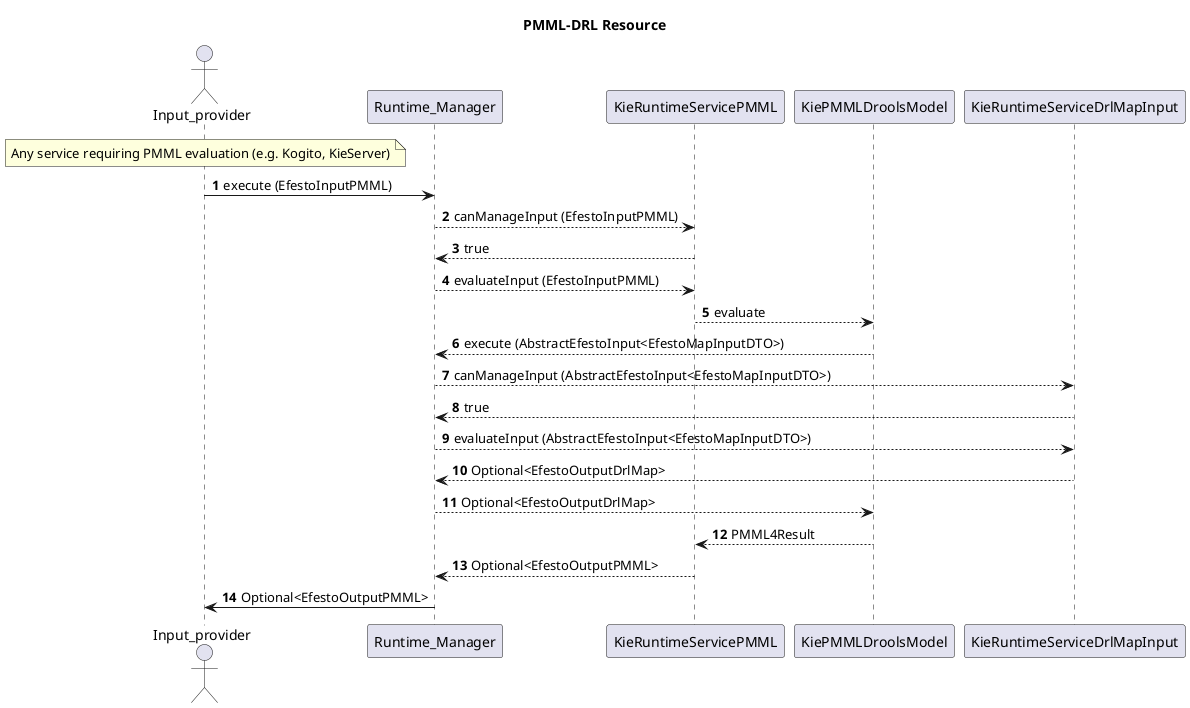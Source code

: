 /'
  Licensed to the Apache Software Foundation (ASF) under one
  or more contributor license agreements.  See the NOTICE file
  distributed with this work for additional information
  regarding copyright ownership.  The ASF licenses this file
  to you under the Apache License, Version 2.0 (the
  "License"); you may not use this file except in compliance
  with the License.  You may obtain a copy of the License at

    http://www.apache.org/licenses/LICENSE-2.0

  Unless required by applicable law or agreed to in writing,
  software distributed under the License is distributed on an
  "AS IS" BASIS, WITHOUT WARRANTIES OR CONDITIONS OF ANY
  KIND, either express or implied.  See the License for the
  specific language governing permissions and limitations
  under the License.
'/

@startuml
'https://plantuml.com/sequence-diagram


title PMML-DRL Resource

autonumber 1
actor Input_provider
note over Input_provider: Any service requiring PMML evaluation (e.g. Kogito, KieServer)

Input_provider -> Runtime_Manager: execute (EfestoInputPMML)
Runtime_Manager --> KieRuntimeServicePMML: canManageInput (EfestoInputPMML)
KieRuntimeServicePMML --> Runtime_Manager: true
Runtime_Manager --> KieRuntimeServicePMML: evaluateInput (EfestoInputPMML)
KieRuntimeServicePMML --> KiePMMLDroolsModel: evaluate
KiePMMLDroolsModel --> Runtime_Manager: execute (AbstractEfestoInput<EfestoMapInputDTO>)
Runtime_Manager --> KieRuntimeServiceDrlMapInput: canManageInput (AbstractEfestoInput<EfestoMapInputDTO>)
KieRuntimeServiceDrlMapInput --> Runtime_Manager: true
Runtime_Manager --> KieRuntimeServiceDrlMapInput: evaluateInput (AbstractEfestoInput<EfestoMapInputDTO>)
KieRuntimeServiceDrlMapInput --> Runtime_Manager: Optional<EfestoOutputDrlMap>
Runtime_Manager --> KiePMMLDroolsModel: Optional<EfestoOutputDrlMap>
KiePMMLDroolsModel --> KieRuntimeServicePMML: PMML4Result
KieRuntimeServicePMML --> Runtime_Manager: Optional<EfestoOutputPMML>
Runtime_Manager -> Input_provider: Optional<EfestoOutputPMML>


@enduml